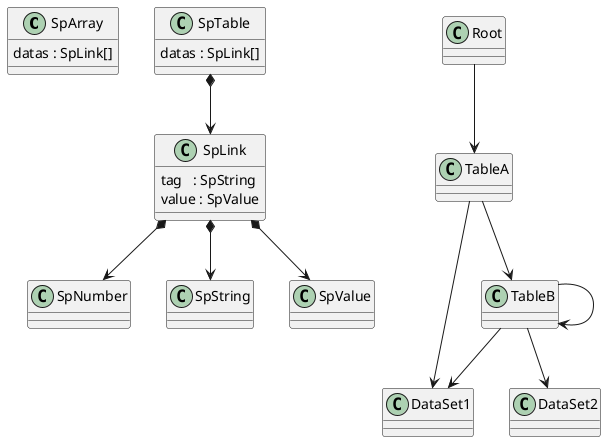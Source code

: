 @startuml
class SpArray{
    datas : SpLink[]
}

class SpTable{
   datas : SpLink[]
}


class SpLink{
  tag   : SpString
  value : SpValue
}
SpTable *--> SpLink
SpLink  *--> SpNumber
SpLink  *--> SpString
SpLink  *--> SpValue

Root  --> TableA
TableA --> TableB
TableA --> DataSet1
TableB --> DataSet2
TableB --> TableB
TableB --> DataSet1
@enduml